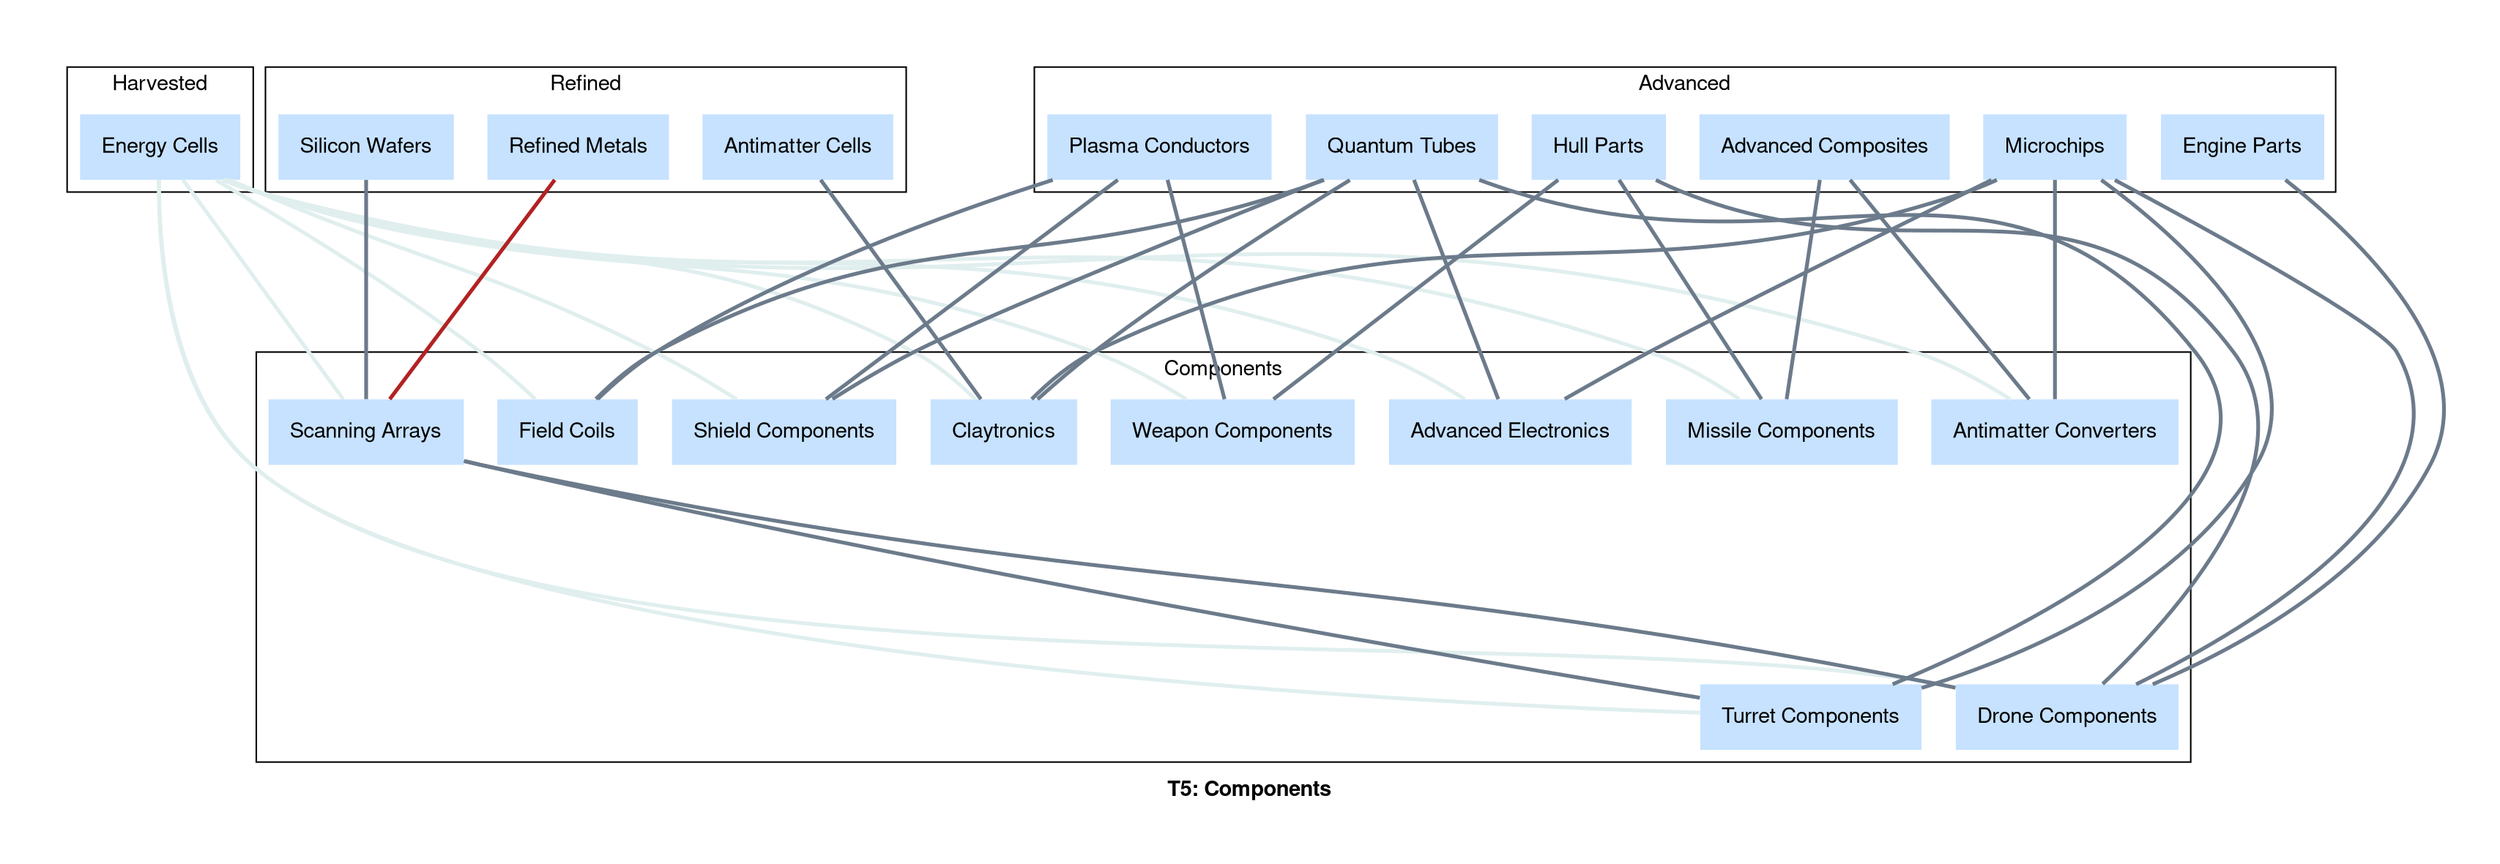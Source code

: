 graph "X4 Economy" {
	compound=true fontname="Helvetica,Arial,sans-serif"
	label=<<b>T5: Components</b>>
	graph [nodesep=0.3 pad=0.5 ranksep=2]
	node [color=slategray1 fontname="Helvetica,Arial,sans-serif" margin=0.2 penwidth=0 shape=record style=filled]
	edge [fontname="Helvetica,Arial,sans-serif" penwidth=2.5]
	subgraph 0 {
		cluster=true label=Harvested
		"Energy Cells" [colour=lightsteelblue2 shape=box]
	}
	subgraph 3 {
		cluster=true label=Refined
		"Refined Metals" [colour=lightsteelblue2 shape=box]
		"Antimatter Cells" [colour=lightsteelblue2 shape=box]
		"Silicon Wafers" [colour=lightsteelblue2 shape=box]
	}
	subgraph 4 {
		cluster=true label=Advanced
		"Plasma Conductors" [colour=lightsteelblue2 shape=box]
		"Quantum Tubes" [colour=lightsteelblue2 shape=box]
		"Advanced Composites" [colour=lightsteelblue2 shape=box]
		"Hull Parts" [colour=lightsteelblue2 shape=box]
		"Engine Parts" [colour=lightsteelblue2 shape=box]
		Microchips [colour=lightsteelblue2 shape=box]
	}
	subgraph 5 {
		cluster=true label=Components
		"Drone Components" [colour=lightsteelblue2 shape=box]
		"Turret Components" [colour=lightsteelblue2 shape=box]
		"Missile Components" [colour=lightsteelblue2 shape=box]
		"Field Coils" [colour=lightsteelblue2 shape=box]
		"Shield Components" [colour=lightsteelblue2 shape=box]
		"Antimatter Converters" [colour=lightsteelblue2 shape=box]
		"Weapon Components" [colour=lightsteelblue2 shape=box]
		"Scanning Arrays" [colour=orange1 shape=box]
		Claytronics [colour=lightsteelblue2 shape=box]
		"Advanced Electronics" [colour=lightsteelblue2 shape=box]
	}
	"Energy Cells" -- "Drone Components" [color=azure2 constraint=false]
	"Engine Parts" -- "Drone Components" [color=slategray4 constraint=true]
	"Hull Parts" -- "Drone Components" [color=slategray4 constraint=true]
	Microchips -- "Drone Components" [color=slategray4 constraint=true]
	"Scanning Arrays" -- "Drone Components" [color=slategray4 constraint=true]
	"Energy Cells" -- "Turret Components" [color=azure2 constraint=false]
	Microchips -- "Turret Components" [color=slategray4 constraint=true]
	"Quantum Tubes" -- "Turret Components" [color=slategray4 constraint=true]
	"Scanning Arrays" -- "Turret Components" [color=slategray4 constraint=true]
	"Advanced Composites" -- "Missile Components" [color=slategray4 constraint=true]
	"Energy Cells" -- "Missile Components" [color=azure2 constraint=false]
	"Hull Parts" -- "Missile Components" [color=slategray4 constraint=true]
	"Energy Cells" -- "Field Coils" [color=azure2 constraint=false]
	"Plasma Conductors" -- "Field Coils" [color=slategray4 constraint=true]
	"Quantum Tubes" -- "Field Coils" [color=slategray4 constraint=true]
	"Energy Cells" -- "Shield Components" [color=azure2 constraint=false]
	"Plasma Conductors" -- "Shield Components" [color=slategray4 constraint=true]
	"Quantum Tubes" -- "Shield Components" [color=slategray4 constraint=true]
	"Advanced Composites" -- "Antimatter Converters" [color=slategray4 constraint=true]
	"Energy Cells" -- "Antimatter Converters" [color=azure2 constraint=false]
	Microchips -- "Antimatter Converters" [color=slategray4 constraint=true]
	"Energy Cells" -- "Weapon Components" [color=azure2 constraint=false]
	"Hull Parts" -- "Weapon Components" [color=slategray4 constraint=true]
	"Plasma Conductors" -- "Weapon Components" [color=slategray4 constraint=true]
	"Energy Cells" -- "Scanning Arrays" [color=azure2 constraint=false]
	"Refined Metals" -- "Scanning Arrays" [color=firebrick constraint=true]
	"Silicon Wafers" -- "Scanning Arrays" [color=slategray4 constraint=true]
	"Antimatter Cells" -- Claytronics [color=slategray4 constraint=true]
	"Energy Cells" -- Claytronics [color=azure2 constraint=false]
	Microchips -- Claytronics [color=slategray4 constraint=true]
	"Quantum Tubes" -- Claytronics [color=slategray4 constraint=true]
	"Energy Cells" -- "Advanced Electronics" [color=azure2 constraint=false]
	Microchips -- "Advanced Electronics" [color=slategray4 constraint=true]
	"Quantum Tubes" -- "Advanced Electronics" [color=slategray4 constraint=true]
}
